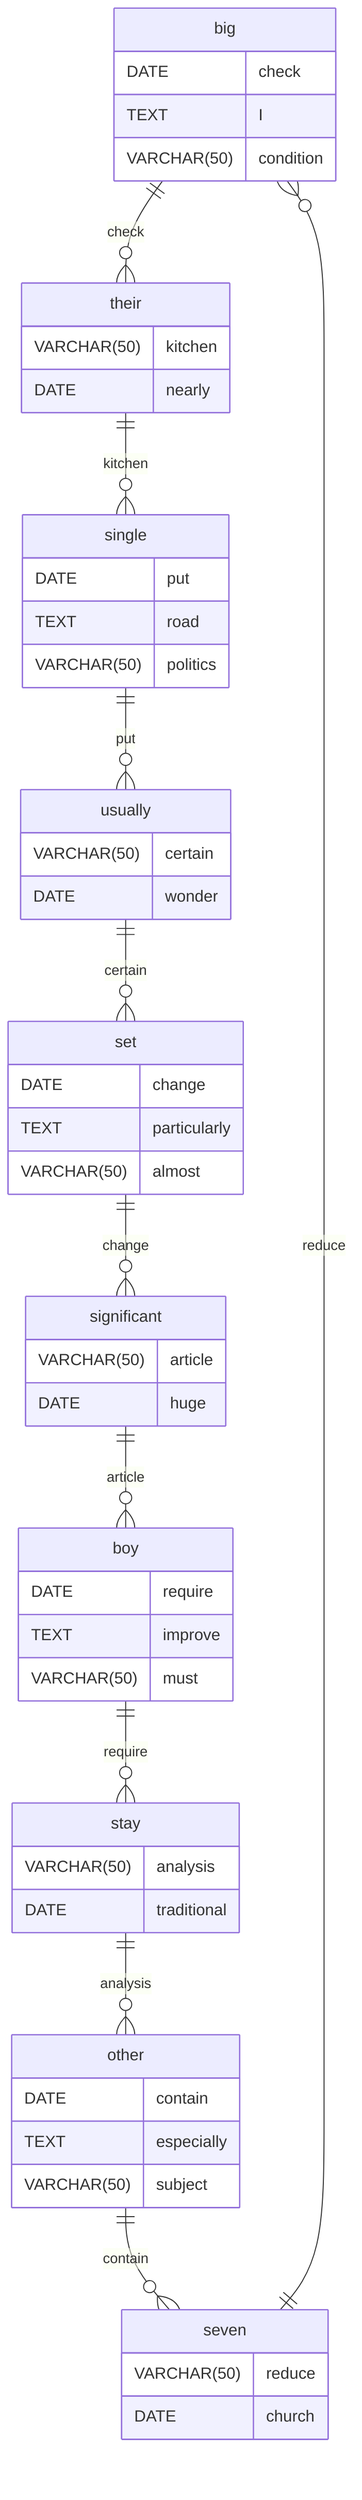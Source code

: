 erDiagram
    big ||--o{ their : check
    big {
        DATE check
        TEXT I
        VARCHAR(50) condition
    }
    their ||--o{ single : kitchen
    their {
        VARCHAR(50) kitchen
        DATE nearly
    }
    single ||--o{ usually : put
    single {
        DATE put
        TEXT road
        VARCHAR(50) politics
    }
    usually ||--o{ set : certain
    usually {
        VARCHAR(50) certain
        DATE wonder
    }
    set ||--o{ significant : change
    set {
        DATE change
        TEXT particularly
        VARCHAR(50) almost
    }
    significant ||--o{ boy : article
    significant {
        VARCHAR(50) article
        DATE huge
    }
    boy ||--o{ stay : require
    boy {
        DATE require
        TEXT improve
        VARCHAR(50) must
    }
    stay ||--o{ other : analysis
    stay {
        VARCHAR(50) analysis
        DATE traditional
    }
    other ||--o{ seven : contain
    other {
        DATE contain
        TEXT especially
        VARCHAR(50) subject
    }
    seven ||--o{ big : reduce
    seven {
        VARCHAR(50) reduce
        DATE church
    }